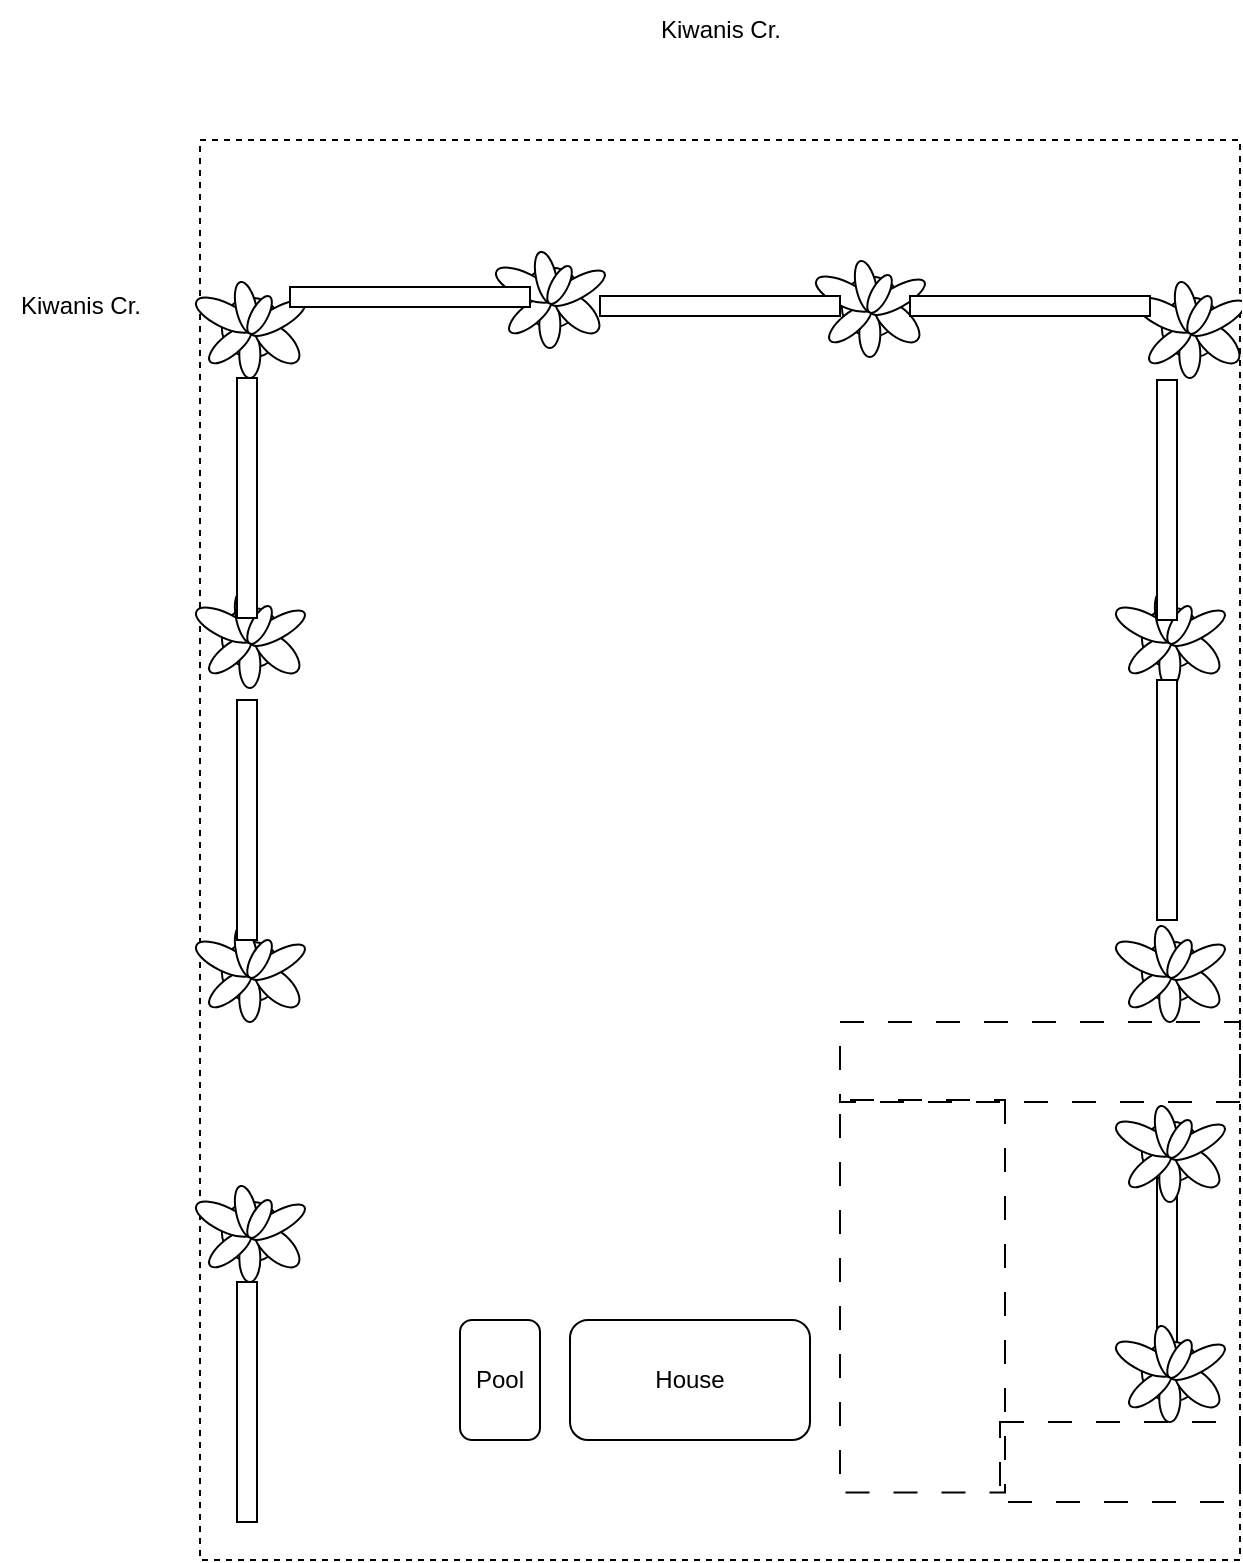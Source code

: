 <mxfile version="22.1.21" type="github">
  <diagram name="Page-1" id="-459cc2wUJbIwvwXKLUm">
    <mxGraphModel dx="1434" dy="834" grid="1" gridSize="10" guides="1" tooltips="1" connect="1" arrows="1" fold="1" page="1" pageScale="1" pageWidth="850" pageHeight="1100" math="0" shadow="0">
      <root>
        <mxCell id="0" />
        <mxCell id="1" parent="0" />
        <mxCell id="pVKFo6DSlv1X98e-yg2p-23" value="" style="rounded=0;whiteSpace=wrap;html=1;" vertex="1" parent="1">
          <mxGeometry x="598.5" y="620" width="10" height="120" as="geometry" />
        </mxCell>
        <mxCell id="pVKFo6DSlv1X98e-yg2p-2" value="" style="rounded=0;whiteSpace=wrap;html=1;fillColor=none;dashed=1;" vertex="1" parent="1">
          <mxGeometry x="120" y="120" width="520" height="710" as="geometry" />
        </mxCell>
        <mxCell id="pVKFo6DSlv1X98e-yg2p-7" value="House" style="rounded=1;whiteSpace=wrap;html=1;fillColor=none;" vertex="1" parent="1">
          <mxGeometry x="305" y="710" width="120" height="60" as="geometry" />
        </mxCell>
        <mxCell id="pVKFo6DSlv1X98e-yg2p-3" value="Kiwanis Cr." style="text;html=1;align=center;verticalAlign=middle;resizable=0;points=[];autosize=1;strokeColor=none;fillColor=none;" vertex="1" parent="1">
          <mxGeometry x="20" y="188" width="80" height="30" as="geometry" />
        </mxCell>
        <mxCell id="pVKFo6DSlv1X98e-yg2p-5" value="Kiwanis Cr." style="text;html=1;align=center;verticalAlign=middle;resizable=0;points=[];autosize=1;strokeColor=none;fillColor=none;" vertex="1" parent="1">
          <mxGeometry x="340" y="50" width="80" height="30" as="geometry" />
        </mxCell>
        <mxCell id="pVKFo6DSlv1X98e-yg2p-8" value="Pool" style="rounded=1;whiteSpace=wrap;html=1;fillColor=none;" vertex="1" parent="1">
          <mxGeometry x="250" y="710" width="40" height="60" as="geometry" />
        </mxCell>
        <mxCell id="pVKFo6DSlv1X98e-yg2p-9" value="" style="verticalLabelPosition=bottom;html=1;verticalAlign=top;align=center;shape=mxgraph.floorplan.plant;" vertex="1" parent="1">
          <mxGeometry x="580" y="510" width="47" height="51" as="geometry" />
        </mxCell>
        <mxCell id="pVKFo6DSlv1X98e-yg2p-11" value="" style="verticalLabelPosition=bottom;html=1;verticalAlign=top;align=center;shape=mxgraph.floorplan.plant;" vertex="1" parent="1">
          <mxGeometry x="580" y="600" width="47" height="51" as="geometry" />
        </mxCell>
        <mxCell id="pVKFo6DSlv1X98e-yg2p-12" value="" style="verticalLabelPosition=bottom;html=1;verticalAlign=top;align=center;shape=mxgraph.floorplan.plant;" vertex="1" parent="1">
          <mxGeometry x="120" y="188" width="47" height="51" as="geometry" />
        </mxCell>
        <mxCell id="pVKFo6DSlv1X98e-yg2p-13" value="" style="verticalLabelPosition=bottom;html=1;verticalAlign=top;align=center;shape=mxgraph.floorplan.plant;" vertex="1" parent="1">
          <mxGeometry x="590" y="188" width="47" height="51" as="geometry" />
        </mxCell>
        <mxCell id="pVKFo6DSlv1X98e-yg2p-14" value="" style="verticalLabelPosition=bottom;html=1;verticalAlign=top;align=center;shape=mxgraph.floorplan.plant;" vertex="1" parent="1">
          <mxGeometry x="580" y="710" width="47" height="51" as="geometry" />
        </mxCell>
        <mxCell id="pVKFo6DSlv1X98e-yg2p-15" value="" style="verticalLabelPosition=bottom;html=1;verticalAlign=top;align=center;shape=mxgraph.floorplan.plant;" vertex="1" parent="1">
          <mxGeometry x="120" y="510" width="47" height="51" as="geometry" />
        </mxCell>
        <mxCell id="pVKFo6DSlv1X98e-yg2p-16" value="" style="verticalLabelPosition=bottom;html=1;verticalAlign=top;align=center;shape=mxgraph.floorplan.plant;" vertex="1" parent="1">
          <mxGeometry x="270" y="173" width="47" height="51" as="geometry" />
        </mxCell>
        <mxCell id="pVKFo6DSlv1X98e-yg2p-17" value="" style="verticalLabelPosition=bottom;html=1;verticalAlign=top;align=center;shape=mxgraph.floorplan.plant;" vertex="1" parent="1">
          <mxGeometry x="430" y="177.5" width="47" height="51" as="geometry" />
        </mxCell>
        <mxCell id="pVKFo6DSlv1X98e-yg2p-18" value="" style="verticalLabelPosition=bottom;html=1;verticalAlign=top;align=center;shape=mxgraph.floorplan.plant;" vertex="1" parent="1">
          <mxGeometry x="120" y="640" width="47" height="51" as="geometry" />
        </mxCell>
        <mxCell id="pVKFo6DSlv1X98e-yg2p-19" value="" style="verticalLabelPosition=bottom;html=1;verticalAlign=top;align=center;shape=mxgraph.floorplan.plant;" vertex="1" parent="1">
          <mxGeometry x="120" y="343" width="47" height="51" as="geometry" />
        </mxCell>
        <mxCell id="pVKFo6DSlv1X98e-yg2p-20" value="" style="verticalLabelPosition=bottom;html=1;verticalAlign=top;align=center;shape=mxgraph.floorplan.plant;" vertex="1" parent="1">
          <mxGeometry x="580" y="343" width="47" height="51" as="geometry" />
        </mxCell>
        <mxCell id="pVKFo6DSlv1X98e-yg2p-22" value="" style="rounded=0;whiteSpace=wrap;html=1;" vertex="1" parent="1">
          <mxGeometry x="138.5" y="691" width="10" height="120" as="geometry" />
        </mxCell>
        <mxCell id="pVKFo6DSlv1X98e-yg2p-24" value="" style="rounded=0;whiteSpace=wrap;html=1;" vertex="1" parent="1">
          <mxGeometry x="138.5" y="400" width="10" height="120" as="geometry" />
        </mxCell>
        <mxCell id="pVKFo6DSlv1X98e-yg2p-25" value="" style="rounded=0;whiteSpace=wrap;html=1;" vertex="1" parent="1">
          <mxGeometry x="138.5" y="239" width="10" height="120" as="geometry" />
        </mxCell>
        <mxCell id="pVKFo6DSlv1X98e-yg2p-26" value="" style="rounded=0;whiteSpace=wrap;html=1;rotation=90;" vertex="1" parent="1">
          <mxGeometry x="220" y="138.5" width="10" height="120" as="geometry" />
        </mxCell>
        <mxCell id="pVKFo6DSlv1X98e-yg2p-27" value="" style="rounded=0;whiteSpace=wrap;html=1;rotation=90;" vertex="1" parent="1">
          <mxGeometry x="375" y="143" width="10" height="120" as="geometry" />
        </mxCell>
        <mxCell id="pVKFo6DSlv1X98e-yg2p-28" value="" style="rounded=0;whiteSpace=wrap;html=1;rotation=90;" vertex="1" parent="1">
          <mxGeometry x="530" y="143" width="10" height="120" as="geometry" />
        </mxCell>
        <mxCell id="pVKFo6DSlv1X98e-yg2p-29" value="" style="rounded=0;whiteSpace=wrap;html=1;" vertex="1" parent="1">
          <mxGeometry x="598.5" y="240" width="10" height="120" as="geometry" />
        </mxCell>
        <mxCell id="pVKFo6DSlv1X98e-yg2p-30" value="" style="rounded=0;whiteSpace=wrap;html=1;" vertex="1" parent="1">
          <mxGeometry x="598.5" y="390" width="10" height="120" as="geometry" />
        </mxCell>
        <mxCell id="pVKFo6DSlv1X98e-yg2p-31" value="" style="rounded=0;whiteSpace=wrap;html=1;fillColor=none;dashed=1;dashPattern=12 12;" vertex="1" parent="1">
          <mxGeometry x="520" y="761" width="120" height="40" as="geometry" />
        </mxCell>
        <mxCell id="pVKFo6DSlv1X98e-yg2p-32" value="" style="rounded=0;whiteSpace=wrap;html=1;fillColor=none;dashed=1;dashPattern=12 12;rotation=90;" vertex="1" parent="1">
          <mxGeometry x="383.13" y="656.88" width="196.25" height="82.5" as="geometry" />
        </mxCell>
        <mxCell id="pVKFo6DSlv1X98e-yg2p-33" value="" style="rounded=0;whiteSpace=wrap;html=1;fillColor=none;dashed=1;dashPattern=12 12;" vertex="1" parent="1">
          <mxGeometry x="440" y="561" width="200" height="40" as="geometry" />
        </mxCell>
      </root>
    </mxGraphModel>
  </diagram>
</mxfile>
